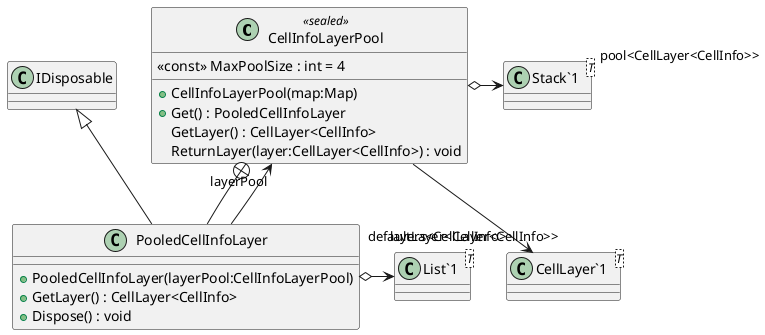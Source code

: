 @startuml
class CellInfoLayerPool <<sealed>> {
    <<const>> MaxPoolSize : int = 4
    + CellInfoLayerPool(map:Map)
    + Get() : PooledCellInfoLayer
    GetLayer() : CellLayer<CellInfo>
    ReturnLayer(layer:CellLayer<CellInfo>) : void
}
class "Stack`1"<T> {
}
class "CellLayer`1"<T> {
}
class PooledCellInfoLayer {
    + PooledCellInfoLayer(layerPool:CellInfoLayerPool)
    + GetLayer() : CellLayer<CellInfo>
    + Dispose() : void
}
class "List`1"<T> {
}
CellInfoLayerPool o-> "pool<CellLayer<CellInfo>>" "Stack`1"
CellInfoLayerPool --> "defaultLayer<CellInfo>" "CellLayer`1"
CellInfoLayerPool +-- PooledCellInfoLayer
IDisposable <|-- PooledCellInfoLayer
PooledCellInfoLayer --> "layerPool" CellInfoLayerPool
PooledCellInfoLayer o-> "layers<CellLayer<CellInfo>>" "List`1"
@enduml
